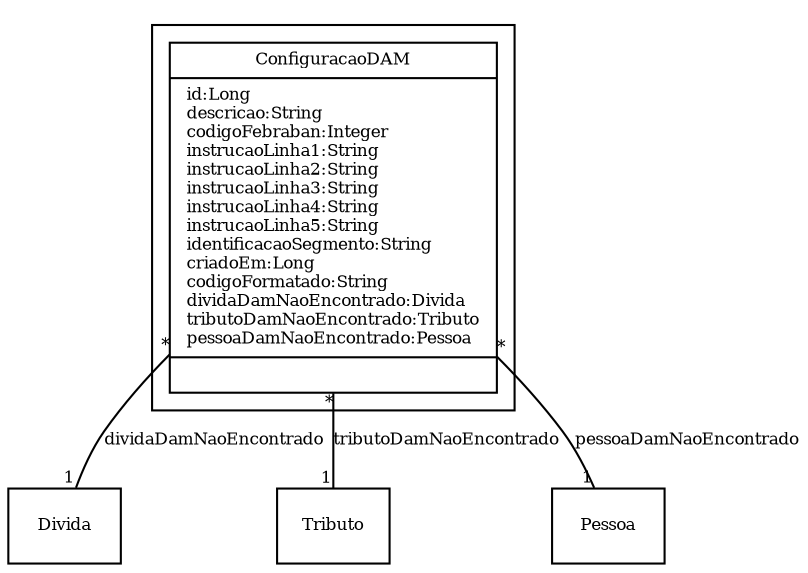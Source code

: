 digraph G{
fontname = "Times-Roman"
fontsize = 8

node [
        fontname = "Times-Roman"
        fontsize = 8
        shape = "record"
]

edge [
        fontname = "Times-Roman"
        fontsize = 8
]

subgraph clusterCONFIGURACAO_DE_DAM
{
ConfiguracaoDAM [label = "{ConfiguracaoDAM|id:Long\ldescricao:String\lcodigoFebraban:Integer\linstrucaoLinha1:String\linstrucaoLinha2:String\linstrucaoLinha3:String\linstrucaoLinha4:String\linstrucaoLinha5:String\lidentificacaoSegmento:String\lcriadoEm:Long\lcodigoFormatado:String\ldividaDamNaoEncontrado:Divida\ltributoDamNaoEncontrado:Tributo\lpessoaDamNaoEncontrado:Pessoa\l|\l}"]
}
edge [arrowhead = "none" headlabel = "1" taillabel = "*"] ConfiguracaoDAM -> Divida [label = "dividaDamNaoEncontrado"]
edge [arrowhead = "none" headlabel = "1" taillabel = "*"] ConfiguracaoDAM -> Tributo [label = "tributoDamNaoEncontrado"]
edge [arrowhead = "none" headlabel = "1" taillabel = "*"] ConfiguracaoDAM -> Pessoa [label = "pessoaDamNaoEncontrado"]
}
